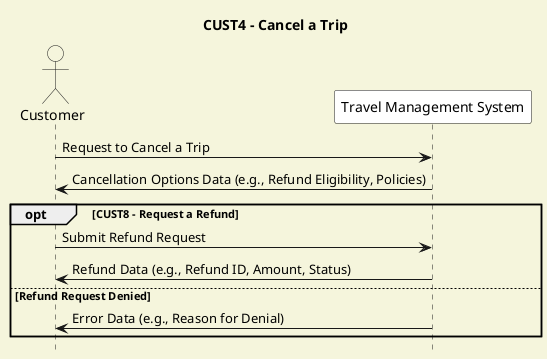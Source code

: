 @startuml
title CUST4 - Cancel a Trip

skinparam backgroundColor #F5F5DC
hide footbox

actor Customer #F5F5DC
participant "Travel Management System" as TMS #FFFFFF

Customer -> TMS : Request to Cancel a Trip
TMS -> Customer : Cancellation Options Data (e.g., Refund Eligibility, Policies)

opt CUST8 - Request a Refund
    Customer -> TMS : Submit Refund Request
    TMS -> Customer : Refund Data (e.g., Refund ID, Amount, Status)
else Refund Request Denied
    TMS -> Customer : Error Data (e.g., Reason for Denial)
end

@enduml
